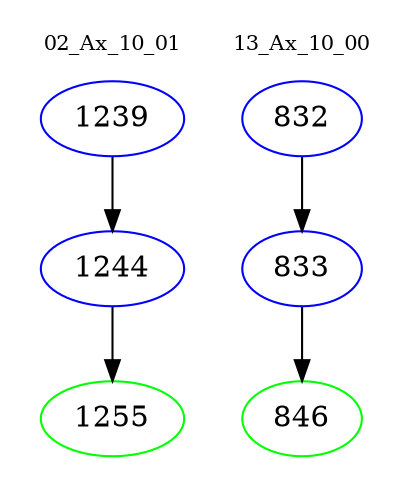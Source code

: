 digraph{
subgraph cluster_0 {
color = white
label = "02_Ax_10_01";
fontsize=10;
T0_1239 [label="1239", color="blue"]
T0_1239 -> T0_1244 [color="black"]
T0_1244 [label="1244", color="blue"]
T0_1244 -> T0_1255 [color="black"]
T0_1255 [label="1255", color="green"]
}
subgraph cluster_1 {
color = white
label = "13_Ax_10_00";
fontsize=10;
T1_832 [label="832", color="blue"]
T1_832 -> T1_833 [color="black"]
T1_833 [label="833", color="blue"]
T1_833 -> T1_846 [color="black"]
T1_846 [label="846", color="green"]
}
}
